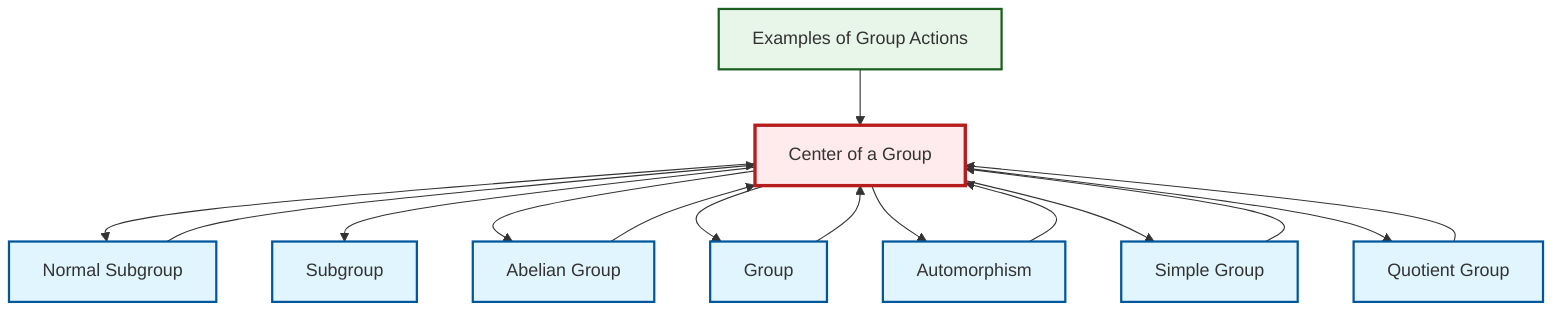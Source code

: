 graph TD
    classDef definition fill:#e1f5fe,stroke:#01579b,stroke-width:2px
    classDef theorem fill:#f3e5f5,stroke:#4a148c,stroke-width:2px
    classDef axiom fill:#fff3e0,stroke:#e65100,stroke-width:2px
    classDef example fill:#e8f5e9,stroke:#1b5e20,stroke-width:2px
    classDef current fill:#ffebee,stroke:#b71c1c,stroke-width:3px
    ex-group-action-examples["Examples of Group Actions"]:::example
    def-abelian-group["Abelian Group"]:::definition
    def-subgroup["Subgroup"]:::definition
    def-normal-subgroup["Normal Subgroup"]:::definition
    def-automorphism["Automorphism"]:::definition
    def-simple-group["Simple Group"]:::definition
    def-quotient-group["Quotient Group"]:::definition
    def-group["Group"]:::definition
    def-center-of-group["Center of a Group"]:::definition
    def-center-of-group --> def-normal-subgroup
    def-center-of-group --> def-subgroup
    def-quotient-group --> def-center-of-group
    def-simple-group --> def-center-of-group
    def-abelian-group --> def-center-of-group
    def-center-of-group --> def-abelian-group
    def-center-of-group --> def-group
    def-group --> def-center-of-group
    def-center-of-group --> def-automorphism
    ex-group-action-examples --> def-center-of-group
    def-normal-subgroup --> def-center-of-group
    def-automorphism --> def-center-of-group
    def-center-of-group --> def-simple-group
    def-center-of-group --> def-quotient-group
    class def-center-of-group current
